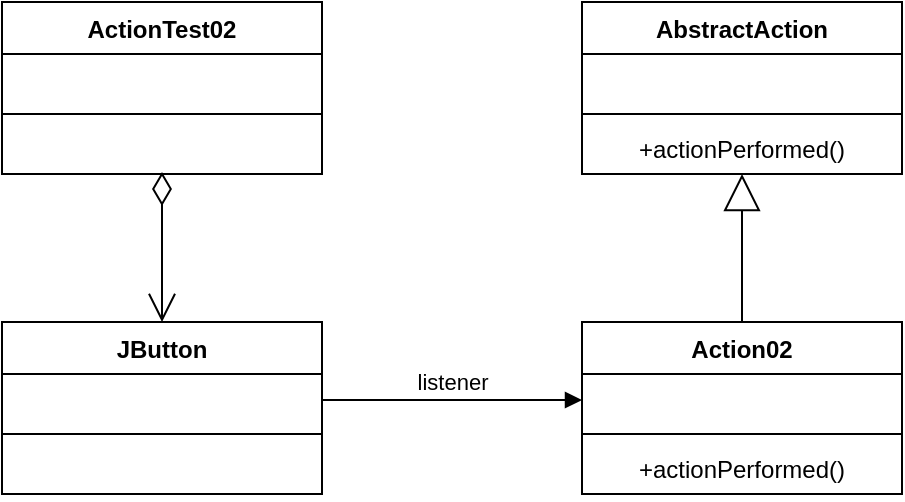 <mxfile version="13.7.9" type="device"><diagram id="J4B3rMCZctluKQoN3RSP" name="ページ1"><mxGraphModel dx="482" dy="905" grid="1" gridSize="10" guides="1" tooltips="1" connect="1" arrows="1" fold="1" page="1" pageScale="1" pageWidth="827" pageHeight="1169" math="0" shadow="0"><root><mxCell id="0"/><mxCell id="1" parent="0"/><mxCell id="imCYjf0NcRpUBhu-vmb7-1" value="ActionTest02" style="swimlane;fontStyle=1;align=center;verticalAlign=top;childLayout=stackLayout;horizontal=1;startSize=26;horizontalStack=0;resizeParent=1;resizeParentMax=0;resizeLast=0;collapsible=1;marginBottom=0;" vertex="1" parent="1"><mxGeometry x="80" y="280" width="160" height="86" as="geometry"/></mxCell><mxCell id="imCYjf0NcRpUBhu-vmb7-2" value="  " style="text;strokeColor=none;fillColor=none;align=left;verticalAlign=top;spacingLeft=4;spacingRight=4;overflow=hidden;rotatable=0;points=[[0,0.5],[1,0.5]];portConstraint=eastwest;" vertex="1" parent="imCYjf0NcRpUBhu-vmb7-1"><mxGeometry y="26" width="160" height="26" as="geometry"/></mxCell><mxCell id="imCYjf0NcRpUBhu-vmb7-3" value="" style="line;strokeWidth=1;fillColor=none;align=left;verticalAlign=middle;spacingTop=-1;spacingLeft=3;spacingRight=3;rotatable=0;labelPosition=right;points=[];portConstraint=eastwest;" vertex="1" parent="imCYjf0NcRpUBhu-vmb7-1"><mxGeometry y="52" width="160" height="8" as="geometry"/></mxCell><mxCell id="imCYjf0NcRpUBhu-vmb7-4" value=" " style="text;strokeColor=none;fillColor=none;align=left;verticalAlign=top;spacingLeft=4;spacingRight=4;overflow=hidden;rotatable=0;points=[[0,0.5],[1,0.5]];portConstraint=eastwest;" vertex="1" parent="imCYjf0NcRpUBhu-vmb7-1"><mxGeometry y="60" width="160" height="26" as="geometry"/></mxCell><mxCell id="imCYjf0NcRpUBhu-vmb7-9" value="JButton" style="swimlane;fontStyle=1;align=center;verticalAlign=top;childLayout=stackLayout;horizontal=1;startSize=26;horizontalStack=0;resizeParent=1;resizeParentMax=0;resizeLast=0;collapsible=1;marginBottom=0;" vertex="1" parent="1"><mxGeometry x="80" y="440" width="160" height="86" as="geometry"/></mxCell><mxCell id="imCYjf0NcRpUBhu-vmb7-10" value=" " style="text;strokeColor=none;fillColor=none;align=left;verticalAlign=top;spacingLeft=4;spacingRight=4;overflow=hidden;rotatable=0;points=[[0,0.5],[1,0.5]];portConstraint=eastwest;" vertex="1" parent="imCYjf0NcRpUBhu-vmb7-9"><mxGeometry y="26" width="160" height="26" as="geometry"/></mxCell><mxCell id="imCYjf0NcRpUBhu-vmb7-11" value="" style="line;strokeWidth=1;fillColor=none;align=left;verticalAlign=middle;spacingTop=-1;spacingLeft=3;spacingRight=3;rotatable=0;labelPosition=right;points=[];portConstraint=eastwest;" vertex="1" parent="imCYjf0NcRpUBhu-vmb7-9"><mxGeometry y="52" width="160" height="8" as="geometry"/></mxCell><mxCell id="imCYjf0NcRpUBhu-vmb7-12" value=" " style="text;strokeColor=none;fillColor=none;align=left;verticalAlign=top;spacingLeft=4;spacingRight=4;overflow=hidden;rotatable=0;points=[[0,0.5],[1,0.5]];portConstraint=eastwest;" vertex="1" parent="imCYjf0NcRpUBhu-vmb7-9"><mxGeometry y="60" width="160" height="26" as="geometry"/></mxCell><mxCell id="imCYjf0NcRpUBhu-vmb7-13" value="" style="endArrow=open;html=1;endSize=12;startArrow=diamondThin;startSize=14;startFill=0;edgeStyle=orthogonalEdgeStyle;align=left;verticalAlign=bottom;entryX=0.5;entryY=0;entryDx=0;entryDy=0;exitX=0.5;exitY=0.962;exitDx=0;exitDy=0;exitPerimeter=0;" edge="1" parent="1" source="imCYjf0NcRpUBhu-vmb7-4" target="imCYjf0NcRpUBhu-vmb7-9"><mxGeometry x="-1" y="3" relative="1" as="geometry"><mxPoint x="160" y="370" as="sourcePoint"/><mxPoint x="310" y="400" as="targetPoint"/></mxGeometry></mxCell><mxCell id="imCYjf0NcRpUBhu-vmb7-22" value="listener" style="html=1;verticalAlign=bottom;endArrow=block;exitX=1;exitY=0.5;exitDx=0;exitDy=0;entryX=0;entryY=0.5;entryDx=0;entryDy=0;" edge="1" parent="1" source="imCYjf0NcRpUBhu-vmb7-10" target="imCYjf0NcRpUBhu-vmb7-19"><mxGeometry width="80" relative="1" as="geometry"><mxPoint x="280" y="460" as="sourcePoint"/><mxPoint x="340" y="479" as="targetPoint"/></mxGeometry></mxCell><mxCell id="imCYjf0NcRpUBhu-vmb7-18" value="Action02" style="swimlane;fontStyle=1;align=center;verticalAlign=top;childLayout=stackLayout;horizontal=1;startSize=26;horizontalStack=0;resizeParent=1;resizeParentMax=0;resizeLast=0;collapsible=1;marginBottom=0;" vertex="1" parent="1"><mxGeometry x="370" y="440" width="160" height="86" as="geometry"/></mxCell><mxCell id="imCYjf0NcRpUBhu-vmb7-19" value=" " style="text;strokeColor=none;fillColor=none;align=left;verticalAlign=top;spacingLeft=4;spacingRight=4;overflow=hidden;rotatable=0;points=[[0,0.5],[1,0.5]];portConstraint=eastwest;" vertex="1" parent="imCYjf0NcRpUBhu-vmb7-18"><mxGeometry y="26" width="160" height="26" as="geometry"/></mxCell><mxCell id="imCYjf0NcRpUBhu-vmb7-20" value="" style="line;strokeWidth=1;fillColor=none;align=left;verticalAlign=middle;spacingTop=-1;spacingLeft=3;spacingRight=3;rotatable=0;labelPosition=right;points=[];portConstraint=eastwest;" vertex="1" parent="imCYjf0NcRpUBhu-vmb7-18"><mxGeometry y="52" width="160" height="8" as="geometry"/></mxCell><mxCell id="imCYjf0NcRpUBhu-vmb7-21" value="+actionPerformed()" style="text;strokeColor=none;fillColor=none;align=center;verticalAlign=top;spacingLeft=4;spacingRight=4;overflow=hidden;rotatable=0;points=[[0,0.5],[1,0.5]];portConstraint=eastwest;" vertex="1" parent="imCYjf0NcRpUBhu-vmb7-18"><mxGeometry y="60" width="160" height="26" as="geometry"/></mxCell><mxCell id="imCYjf0NcRpUBhu-vmb7-23" value="AbstractAction" style="swimlane;fontStyle=1;align=center;verticalAlign=top;childLayout=stackLayout;horizontal=1;startSize=26;horizontalStack=0;resizeParent=1;resizeParentMax=0;resizeLast=0;collapsible=1;marginBottom=0;" vertex="1" parent="1"><mxGeometry x="370" y="280" width="160" height="86" as="geometry"/></mxCell><mxCell id="imCYjf0NcRpUBhu-vmb7-24" value="  " style="text;strokeColor=none;fillColor=none;align=left;verticalAlign=top;spacingLeft=4;spacingRight=4;overflow=hidden;rotatable=0;points=[[0,0.5],[1,0.5]];portConstraint=eastwest;" vertex="1" parent="imCYjf0NcRpUBhu-vmb7-23"><mxGeometry y="26" width="160" height="26" as="geometry"/></mxCell><mxCell id="imCYjf0NcRpUBhu-vmb7-25" value="" style="line;strokeWidth=1;fillColor=none;align=left;verticalAlign=middle;spacingTop=-1;spacingLeft=3;spacingRight=3;rotatable=0;labelPosition=right;points=[];portConstraint=eastwest;" vertex="1" parent="imCYjf0NcRpUBhu-vmb7-23"><mxGeometry y="52" width="160" height="8" as="geometry"/></mxCell><mxCell id="imCYjf0NcRpUBhu-vmb7-26" value="+actionPerformed()" style="text;strokeColor=none;fillColor=none;align=center;verticalAlign=top;spacingLeft=4;spacingRight=4;overflow=hidden;rotatable=0;points=[[0,0.5],[1,0.5]];portConstraint=eastwest;" vertex="1" parent="imCYjf0NcRpUBhu-vmb7-23"><mxGeometry y="60" width="160" height="26" as="geometry"/></mxCell><mxCell id="imCYjf0NcRpUBhu-vmb7-27" value="" style="endArrow=block;endSize=16;endFill=0;html=1;exitX=0.5;exitY=0;exitDx=0;exitDy=0;" edge="1" parent="1" source="imCYjf0NcRpUBhu-vmb7-18" target="imCYjf0NcRpUBhu-vmb7-26"><mxGeometry width="160" relative="1" as="geometry"><mxPoint x="240" y="460" as="sourcePoint"/><mxPoint x="450" y="370" as="targetPoint"/></mxGeometry></mxCell></root></mxGraphModel></diagram></mxfile>